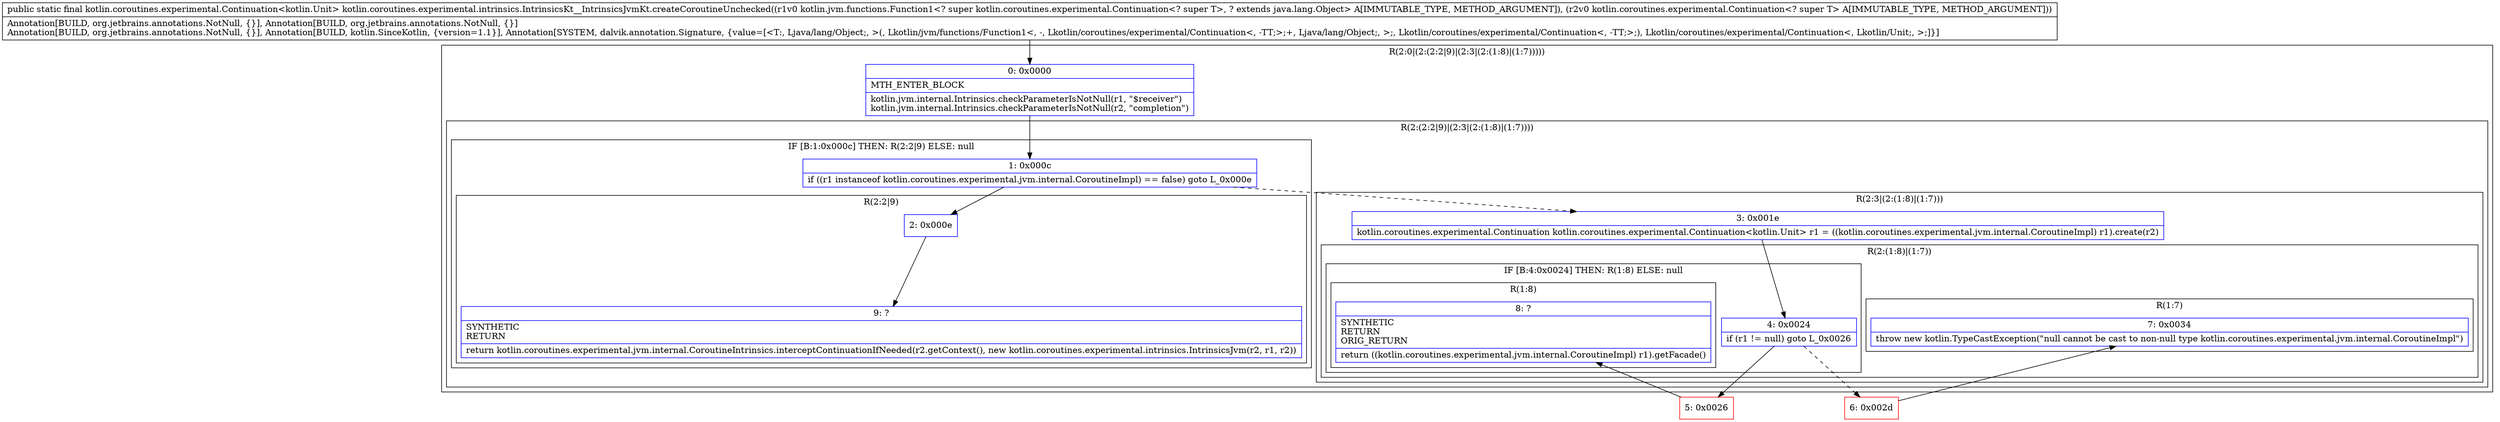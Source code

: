 digraph "CFG forkotlin.coroutines.experimental.intrinsics.IntrinsicsKt__IntrinsicsJvmKt.createCoroutineUnchecked(Lkotlin\/jvm\/functions\/Function1;Lkotlin\/coroutines\/experimental\/Continuation;)Lkotlin\/coroutines\/experimental\/Continuation;" {
subgraph cluster_Region_315663091 {
label = "R(2:0|(2:(2:2|9)|(2:3|(2:(1:8)|(1:7)))))";
node [shape=record,color=blue];
Node_0 [shape=record,label="{0\:\ 0x0000|MTH_ENTER_BLOCK\l|kotlin.jvm.internal.Intrinsics.checkParameterIsNotNull(r1, \"$receiver\")\lkotlin.jvm.internal.Intrinsics.checkParameterIsNotNull(r2, \"completion\")\l}"];
subgraph cluster_Region_1650154186 {
label = "R(2:(2:2|9)|(2:3|(2:(1:8)|(1:7))))";
node [shape=record,color=blue];
subgraph cluster_IfRegion_1299189845 {
label = "IF [B:1:0x000c] THEN: R(2:2|9) ELSE: null";
node [shape=record,color=blue];
Node_1 [shape=record,label="{1\:\ 0x000c|if ((r1 instanceof kotlin.coroutines.experimental.jvm.internal.CoroutineImpl) == false) goto L_0x000e\l}"];
subgraph cluster_Region_953695834 {
label = "R(2:2|9)";
node [shape=record,color=blue];
Node_2 [shape=record,label="{2\:\ 0x000e}"];
Node_9 [shape=record,label="{9\:\ ?|SYNTHETIC\lRETURN\l|return kotlin.coroutines.experimental.jvm.internal.CoroutineIntrinsics.interceptContinuationIfNeeded(r2.getContext(), new kotlin.coroutines.experimental.intrinsics.IntrinsicsJvm(r2, r1, r2))\l}"];
}
}
subgraph cluster_Region_633123422 {
label = "R(2:3|(2:(1:8)|(1:7)))";
node [shape=record,color=blue];
Node_3 [shape=record,label="{3\:\ 0x001e|kotlin.coroutines.experimental.Continuation kotlin.coroutines.experimental.Continuation\<kotlin.Unit\> r1 = ((kotlin.coroutines.experimental.jvm.internal.CoroutineImpl) r1).create(r2)\l}"];
subgraph cluster_Region_797492360 {
label = "R(2:(1:8)|(1:7))";
node [shape=record,color=blue];
subgraph cluster_IfRegion_846695869 {
label = "IF [B:4:0x0024] THEN: R(1:8) ELSE: null";
node [shape=record,color=blue];
Node_4 [shape=record,label="{4\:\ 0x0024|if (r1 != null) goto L_0x0026\l}"];
subgraph cluster_Region_607627766 {
label = "R(1:8)";
node [shape=record,color=blue];
Node_8 [shape=record,label="{8\:\ ?|SYNTHETIC\lRETURN\lORIG_RETURN\l|return ((kotlin.coroutines.experimental.jvm.internal.CoroutineImpl) r1).getFacade()\l}"];
}
}
subgraph cluster_Region_389895865 {
label = "R(1:7)";
node [shape=record,color=blue];
Node_7 [shape=record,label="{7\:\ 0x0034|throw new kotlin.TypeCastException(\"null cannot be cast to non\-null type kotlin.coroutines.experimental.jvm.internal.CoroutineImpl\")\l}"];
}
}
}
}
}
Node_5 [shape=record,color=red,label="{5\:\ 0x0026}"];
Node_6 [shape=record,color=red,label="{6\:\ 0x002d}"];
MethodNode[shape=record,label="{public static final kotlin.coroutines.experimental.Continuation\<kotlin.Unit\> kotlin.coroutines.experimental.intrinsics.IntrinsicsKt__IntrinsicsJvmKt.createCoroutineUnchecked((r1v0 kotlin.jvm.functions.Function1\<? super kotlin.coroutines.experimental.Continuation\<? super T\>, ? extends java.lang.Object\> A[IMMUTABLE_TYPE, METHOD_ARGUMENT]), (r2v0 kotlin.coroutines.experimental.Continuation\<? super T\> A[IMMUTABLE_TYPE, METHOD_ARGUMENT]))  | Annotation[BUILD, org.jetbrains.annotations.NotNull, \{\}], Annotation[BUILD, org.jetbrains.annotations.NotNull, \{\}]\lAnnotation[BUILD, org.jetbrains.annotations.NotNull, \{\}], Annotation[BUILD, kotlin.SinceKotlin, \{version=1.1\}], Annotation[SYSTEM, dalvik.annotation.Signature, \{value=[\<T:, Ljava\/lang\/Object;, \>(, Lkotlin\/jvm\/functions\/Function1\<, \-, Lkotlin\/coroutines\/experimental\/Continuation\<, \-TT;\>;+, Ljava\/lang\/Object;, \>;, Lkotlin\/coroutines\/experimental\/Continuation\<, \-TT;\>;), Lkotlin\/coroutines\/experimental\/Continuation\<, Lkotlin\/Unit;, \>;]\}]\l}"];
MethodNode -> Node_0;
Node_0 -> Node_1;
Node_1 -> Node_2;
Node_1 -> Node_3[style=dashed];
Node_2 -> Node_9;
Node_3 -> Node_4;
Node_4 -> Node_5;
Node_4 -> Node_6[style=dashed];
Node_5 -> Node_8;
Node_6 -> Node_7;
}


